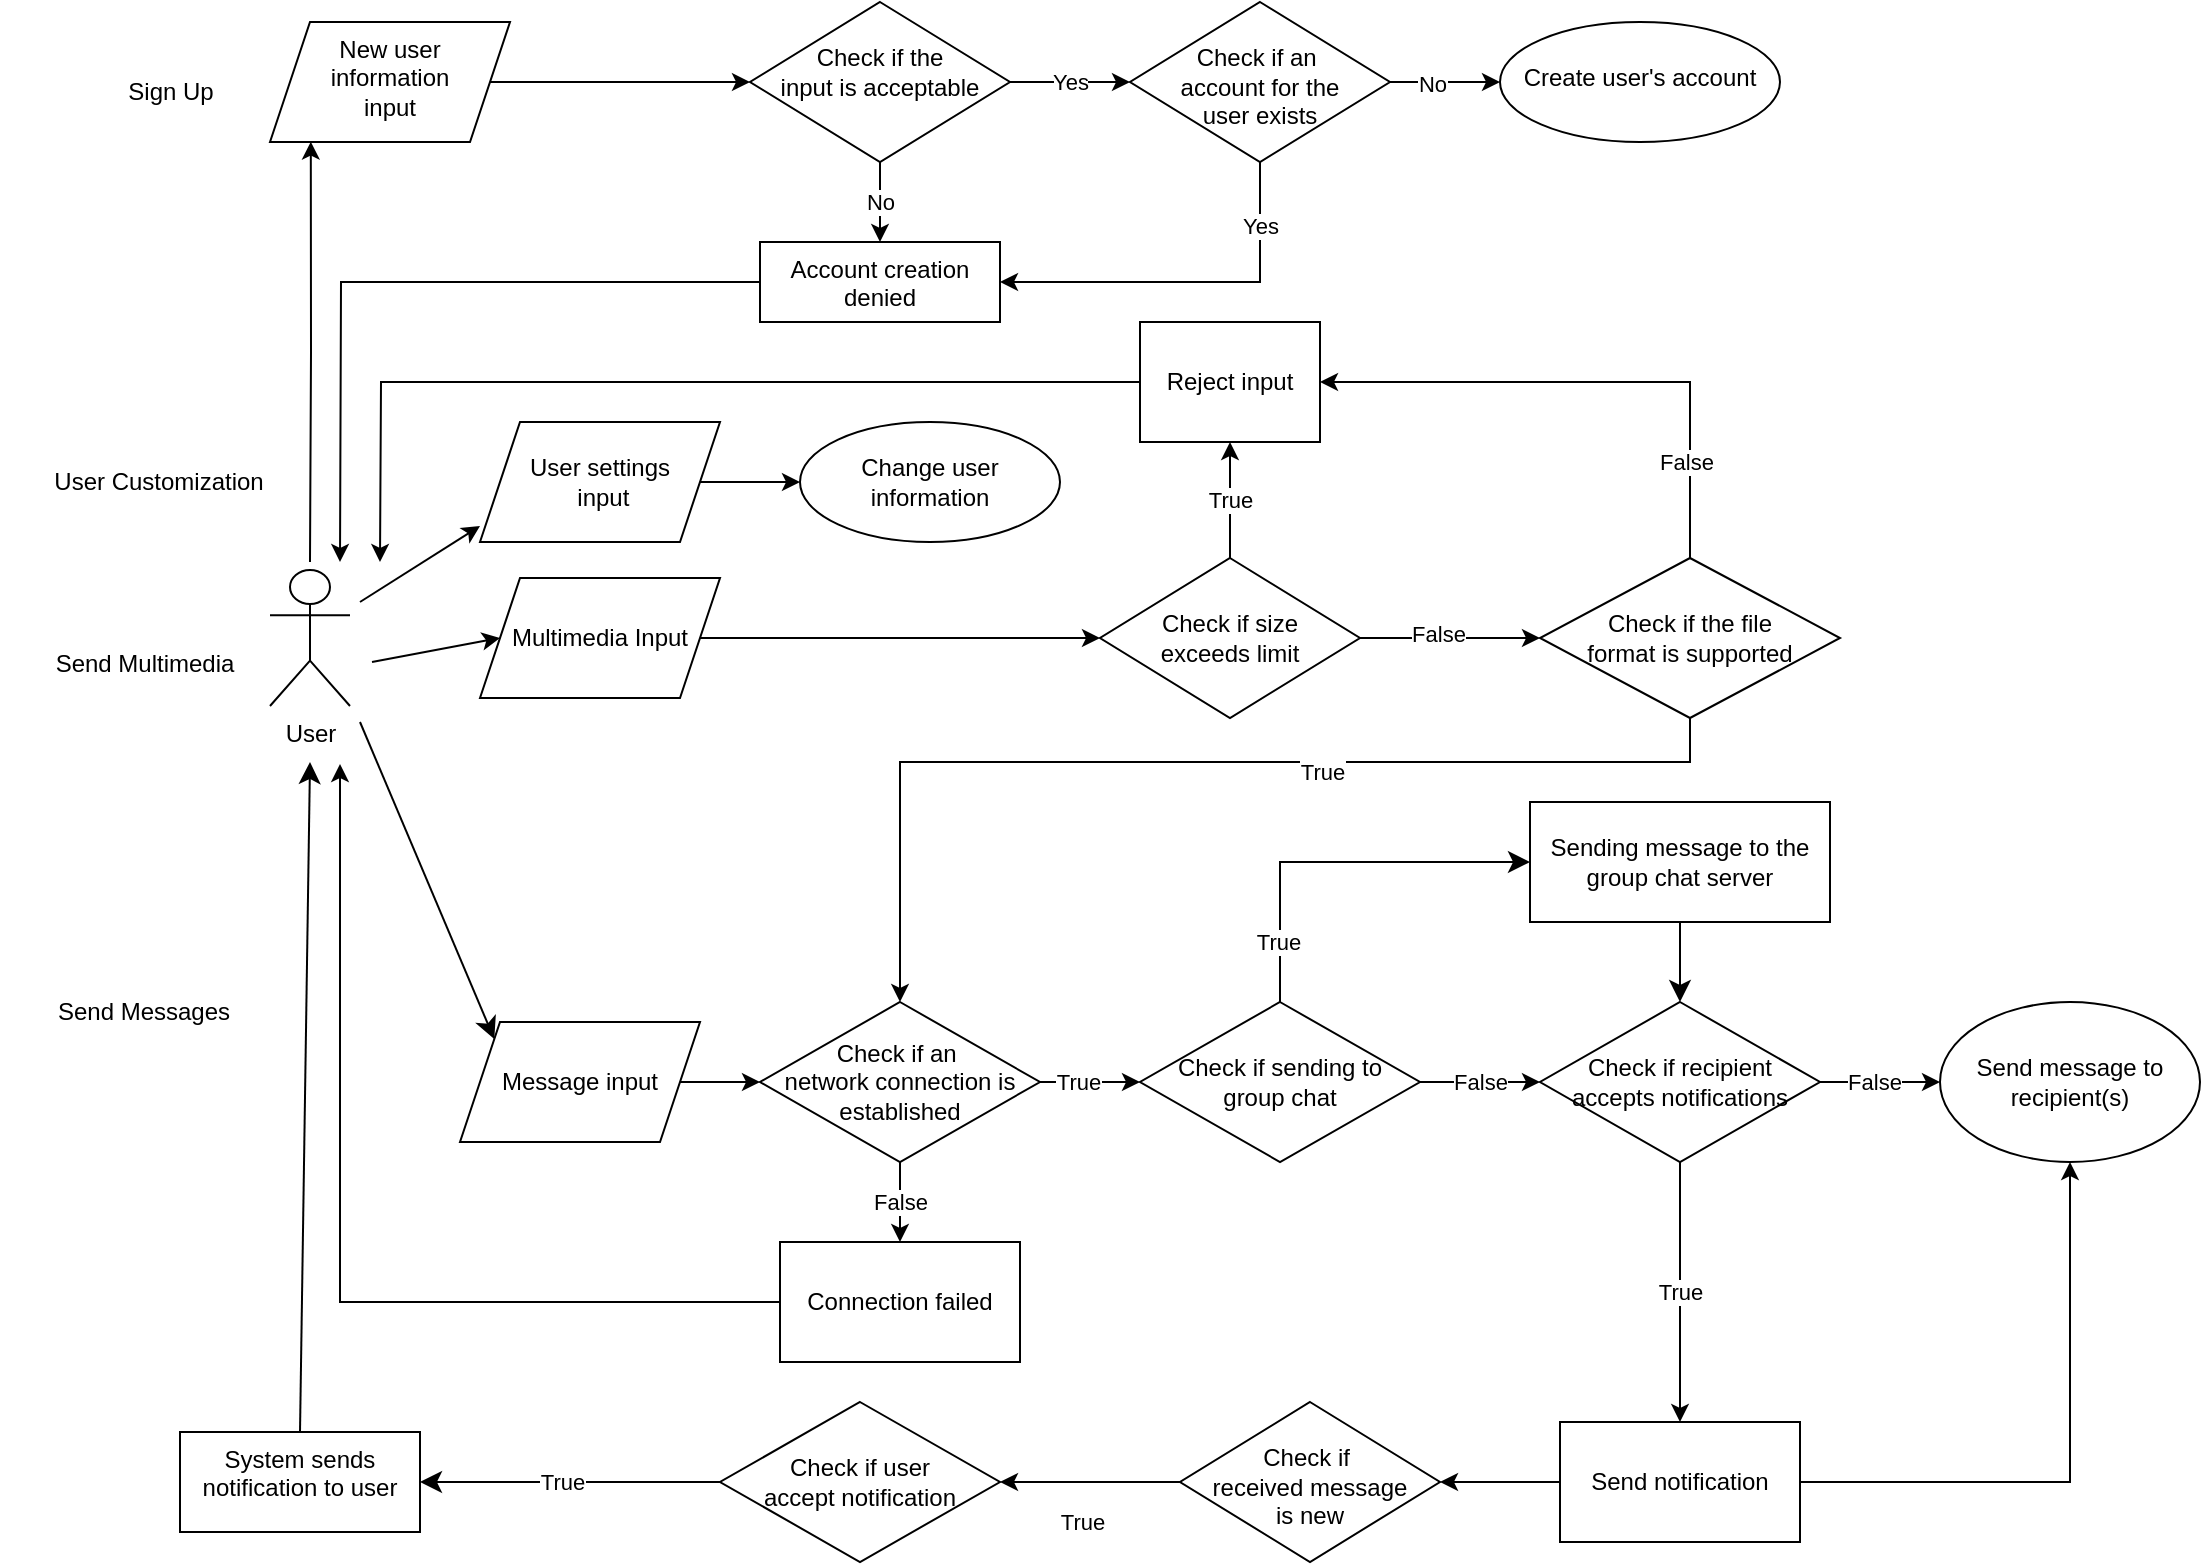 <mxfile version="24.7.16">
  <diagram name="Page-1" id="SBNDKTTEdVOXE4RD1kLH">
    <mxGraphModel dx="1272" dy="2029" grid="1" gridSize="10" guides="1" tooltips="1" connect="1" arrows="1" fold="1" page="1" pageScale="1" pageWidth="850" pageHeight="1100" math="0" shadow="0">
      <root>
        <mxCell id="0" />
        <mxCell id="1" parent="0" />
        <mxCell id="Lg4AxnVQPAayPTpzc7z4-14" value="" style="endArrow=classic;html=1;rounded=0;fontSize=12;startSize=8;endSize=8;exitX=0.5;exitY=0;exitDx=0;exitDy=0;edgeStyle=orthogonalEdgeStyle;entryX=0;entryY=0.5;entryDx=0;entryDy=0;" edge="1" parent="1" source="Lg4AxnVQPAayPTpzc7z4-6" target="Lg4AxnVQPAayPTpzc7z4-17">
          <mxGeometry width="50" height="50" relative="1" as="geometry">
            <mxPoint x="680" y="350" as="sourcePoint" />
            <mxPoint x="760" y="360" as="targetPoint" />
            <Array as="points">
              <mxPoint x="640" y="370" />
            </Array>
          </mxGeometry>
        </mxCell>
        <mxCell id="36Wj5U354HoHek48pkDs-4" value="Sign Up" style="text;html=1;align=center;verticalAlign=middle;resizable=0;points=[];autosize=1;strokeColor=none;fillColor=none;" parent="1" vertex="1">
          <mxGeometry x="50" y="-30" width="70" height="30" as="geometry" />
        </mxCell>
        <mxCell id="36Wj5U354HoHek48pkDs-23" value="" style="edgeStyle=orthogonalEdgeStyle;rounded=0;orthogonalLoop=1;jettySize=auto;html=1;" parent="1" source="36Wj5U354HoHek48pkDs-10" target="36Wj5U354HoHek48pkDs-22" edge="1">
          <mxGeometry relative="1" as="geometry" />
        </mxCell>
        <mxCell id="36Wj5U354HoHek48pkDs-24" value="No" style="edgeLabel;html=1;align=center;verticalAlign=middle;resizable=0;points=[];" parent="36Wj5U354HoHek48pkDs-23" vertex="1" connectable="0">
          <mxGeometry x="-0.24" y="-1" relative="1" as="geometry">
            <mxPoint as="offset" />
          </mxGeometry>
        </mxCell>
        <mxCell id="36Wj5U354HoHek48pkDs-25" value="Yes" style="edgeStyle=orthogonalEdgeStyle;rounded=0;orthogonalLoop=1;jettySize=auto;html=1;exitX=0.5;exitY=1;exitDx=0;exitDy=0;entryX=1;entryY=0.5;entryDx=0;entryDy=0;" parent="1" source="36Wj5U354HoHek48pkDs-10" target="36Wj5U354HoHek48pkDs-16" edge="1">
          <mxGeometry x="-0.667" relative="1" as="geometry">
            <mxPoint as="offset" />
          </mxGeometry>
        </mxCell>
        <mxCell id="36Wj5U354HoHek48pkDs-10" value="&lt;div&gt;&lt;br&gt;&lt;/div&gt;Check&amp;nbsp;&lt;span style=&quot;background-color: initial;&quot;&gt;if an&amp;nbsp;&lt;/span&gt;&lt;div&gt;&lt;div&gt;account&amp;nbsp;&lt;span style=&quot;background-color: initial;&quot;&gt;for the&lt;/span&gt;&lt;/div&gt;&lt;div&gt;&lt;span style=&quot;background-color: initial;&quot;&gt;user exists&lt;/span&gt;&lt;/div&gt;&lt;/div&gt;" style="rhombus;whiteSpace=wrap;html=1;verticalAlign=top;" parent="1" vertex="1">
          <mxGeometry x="565" y="-60" width="130" height="80" as="geometry" />
        </mxCell>
        <mxCell id="36Wj5U354HoHek48pkDs-46" value="" style="edgeStyle=orthogonalEdgeStyle;rounded=0;orthogonalLoop=1;jettySize=auto;html=1;" parent="1" source="36Wj5U354HoHek48pkDs-13" target="36Wj5U354HoHek48pkDs-45" edge="1">
          <mxGeometry relative="1" as="geometry" />
        </mxCell>
        <mxCell id="36Wj5U354HoHek48pkDs-13" value="New user&lt;div&gt;information&lt;/div&gt;&lt;div&gt;input&lt;/div&gt;" style="shape=parallelogram;perimeter=parallelogramPerimeter;whiteSpace=wrap;html=1;fixedSize=1;verticalAlign=top;" parent="1" vertex="1">
          <mxGeometry x="135" y="-50" width="120" height="60" as="geometry" />
        </mxCell>
        <mxCell id="w77cgNJB1DqFahs2jMS_-6" style="edgeStyle=orthogonalEdgeStyle;rounded=0;orthogonalLoop=1;jettySize=auto;html=1;" parent="1" source="36Wj5U354HoHek48pkDs-16" edge="1">
          <mxGeometry relative="1" as="geometry">
            <mxPoint x="170" y="220" as="targetPoint" />
          </mxGeometry>
        </mxCell>
        <mxCell id="36Wj5U354HoHek48pkDs-16" value="&lt;div&gt;&lt;span style=&quot;background-color: initial;&quot;&gt;Account creation denied&lt;/span&gt;&lt;br&gt;&lt;/div&gt;" style="whiteSpace=wrap;html=1;verticalAlign=top;" parent="1" vertex="1">
          <mxGeometry x="380" y="60" width="120" height="40" as="geometry" />
        </mxCell>
        <mxCell id="36Wj5U354HoHek48pkDs-19" style="edgeStyle=orthogonalEdgeStyle;rounded=0;orthogonalLoop=1;jettySize=auto;html=1;exitX=0.5;exitY=1;exitDx=0;exitDy=0;" parent="1" source="36Wj5U354HoHek48pkDs-16" target="36Wj5U354HoHek48pkDs-16" edge="1">
          <mxGeometry relative="1" as="geometry" />
        </mxCell>
        <mxCell id="36Wj5U354HoHek48pkDs-22" value="&lt;div&gt;&lt;br&gt;&lt;/div&gt;&lt;div&gt;Create user&#39;s account&lt;/div&gt;" style="ellipse;whiteSpace=wrap;html=1;verticalAlign=top;" parent="1" vertex="1">
          <mxGeometry x="750" y="-50" width="140" height="60" as="geometry" />
        </mxCell>
        <mxCell id="36Wj5U354HoHek48pkDs-26" value="User Customization" style="text;html=1;align=center;verticalAlign=middle;resizable=0;points=[];autosize=1;strokeColor=none;fillColor=none;" parent="1" vertex="1">
          <mxGeometry x="14" y="165" width="130" height="30" as="geometry" />
        </mxCell>
        <mxCell id="O8iI8xoqqV5sgOP4shyp-5" value="" style="edgeStyle=none;curved=1;rounded=0;orthogonalLoop=1;jettySize=auto;html=1;fontSize=12;startSize=8;endSize=8;entryX=0;entryY=0;entryDx=0;entryDy=0;" parent="1" target="O8iI8xoqqV5sgOP4shyp-2" edge="1">
          <mxGeometry relative="1" as="geometry">
            <mxPoint x="180" y="300" as="sourcePoint" />
            <mxPoint x="230" y="440" as="targetPoint" />
          </mxGeometry>
        </mxCell>
        <mxCell id="w77cgNJB1DqFahs2jMS_-5" style="edgeStyle=orthogonalEdgeStyle;rounded=0;orthogonalLoop=1;jettySize=auto;html=1;entryX=0.17;entryY=0.997;entryDx=0;entryDy=0;entryPerimeter=0;" parent="1" target="36Wj5U354HoHek48pkDs-13" edge="1">
          <mxGeometry relative="1" as="geometry">
            <mxPoint x="155" y="220" as="sourcePoint" />
          </mxGeometry>
        </mxCell>
        <mxCell id="36Wj5U354HoHek48pkDs-27" value="User" style="shape=umlActor;verticalLabelPosition=bottom;verticalAlign=top;html=1;outlineConnect=0;" parent="1" vertex="1">
          <mxGeometry x="135" y="224" width="40" height="68" as="geometry" />
        </mxCell>
        <mxCell id="36Wj5U354HoHek48pkDs-31" style="edgeStyle=orthogonalEdgeStyle;rounded=0;orthogonalLoop=1;jettySize=auto;html=1;exitX=1;exitY=0.5;exitDx=0;exitDy=0;entryX=0;entryY=0.5;entryDx=0;entryDy=0;" parent="1" source="36Wj5U354HoHek48pkDs-29" target="36Wj5U354HoHek48pkDs-32" edge="1">
          <mxGeometry relative="1" as="geometry">
            <mxPoint x="410" y="250" as="targetPoint" />
          </mxGeometry>
        </mxCell>
        <mxCell id="36Wj5U354HoHek48pkDs-29" value="User settings&lt;div&gt;&amp;nbsp;input&lt;/div&gt;" style="shape=parallelogram;perimeter=parallelogramPerimeter;whiteSpace=wrap;html=1;fixedSize=1;" parent="1" vertex="1">
          <mxGeometry x="240" y="150" width="120" height="60" as="geometry" />
        </mxCell>
        <mxCell id="36Wj5U354HoHek48pkDs-32" value="Change user&lt;div&gt;information&lt;/div&gt;" style="ellipse;whiteSpace=wrap;html=1;" parent="1" vertex="1">
          <mxGeometry x="400" y="150" width="130" height="60" as="geometry" />
        </mxCell>
        <mxCell id="36Wj5U354HoHek48pkDs-33" value="Send Messages" style="text;html=1;align=center;verticalAlign=middle;whiteSpace=wrap;rounded=0;" parent="1" vertex="1">
          <mxGeometry y="430" width="144" height="30" as="geometry" />
        </mxCell>
        <mxCell id="36Wj5U354HoHek48pkDs-50" value="No" style="edgeStyle=orthogonalEdgeStyle;rounded=0;orthogonalLoop=1;jettySize=auto;html=1;entryX=0.5;entryY=0;entryDx=0;entryDy=0;" parent="1" source="36Wj5U354HoHek48pkDs-45" target="36Wj5U354HoHek48pkDs-16" edge="1">
          <mxGeometry relative="1" as="geometry" />
        </mxCell>
        <mxCell id="eswAk1OacALHeucm8gjz-11" value="Yes" style="edgeStyle=orthogonalEdgeStyle;rounded=0;orthogonalLoop=1;jettySize=auto;html=1;exitX=1;exitY=0.5;exitDx=0;exitDy=0;entryX=0;entryY=0.5;entryDx=0;entryDy=0;" parent="1" source="36Wj5U354HoHek48pkDs-45" target="36Wj5U354HoHek48pkDs-10" edge="1">
          <mxGeometry relative="1" as="geometry" />
        </mxCell>
        <mxCell id="36Wj5U354HoHek48pkDs-45" value="&lt;div&gt;&lt;br&gt;&lt;/div&gt;&lt;div&gt;Check if the&lt;/div&gt;&lt;div&gt;input is acceptable&lt;/div&gt;" style="rhombus;whiteSpace=wrap;html=1;verticalAlign=top;" parent="1" vertex="1">
          <mxGeometry x="375" y="-60" width="130" height="80" as="geometry" />
        </mxCell>
        <mxCell id="36Wj5U354HoHek48pkDs-54" value="False" style="edgeStyle=orthogonalEdgeStyle;rounded=0;orthogonalLoop=1;jettySize=auto;html=1;" parent="1" source="36Wj5U354HoHek48pkDs-51" target="36Wj5U354HoHek48pkDs-53" edge="1">
          <mxGeometry relative="1" as="geometry" />
        </mxCell>
        <mxCell id="36Wj5U354HoHek48pkDs-56" style="edgeStyle=orthogonalEdgeStyle;rounded=0;orthogonalLoop=1;jettySize=auto;html=1;entryX=0;entryY=0.5;entryDx=0;entryDy=0;exitX=1;exitY=0.5;exitDx=0;exitDy=0;" parent="1" source="Lg4AxnVQPAayPTpzc7z4-6" target="36Wj5U354HoHek48pkDs-58" edge="1">
          <mxGeometry relative="1" as="geometry">
            <mxPoint x="560" y="374" as="targetPoint" />
            <mxPoint x="510" y="444" as="sourcePoint" />
          </mxGeometry>
        </mxCell>
        <mxCell id="36Wj5U354HoHek48pkDs-51" value="Check if an&amp;nbsp;&lt;div&gt;network connection is&lt;div&gt;established&lt;/div&gt;&lt;/div&gt;" style="rhombus;whiteSpace=wrap;html=1;" parent="1" vertex="1">
          <mxGeometry x="380" y="440" width="140" height="80" as="geometry" />
        </mxCell>
        <mxCell id="eswAk1OacALHeucm8gjz-1" style="edgeStyle=orthogonalEdgeStyle;rounded=0;orthogonalLoop=1;jettySize=auto;html=1;exitX=0;exitY=0.5;exitDx=0;exitDy=0;" parent="1" source="O8iI8xoqqV5sgOP4shyp-13" target="O8iI8xoqqV5sgOP4shyp-10" edge="1">
          <mxGeometry relative="1" as="geometry">
            <mxPoint x="160" y="330" as="targetPoint" />
            <mxPoint x="376" y="490" as="sourcePoint" />
          </mxGeometry>
        </mxCell>
        <mxCell id="xUSfoy-xUPCvNrfZaKer-1" style="edgeStyle=orthogonalEdgeStyle;rounded=0;orthogonalLoop=1;jettySize=auto;html=1;exitX=0;exitY=0.5;exitDx=0;exitDy=0;" parent="1" source="36Wj5U354HoHek48pkDs-53" edge="1">
          <mxGeometry relative="1" as="geometry">
            <mxPoint x="170" y="321" as="targetPoint" />
            <mxPoint x="375" y="551" as="sourcePoint" />
            <Array as="points">
              <mxPoint x="170" y="590" />
            </Array>
          </mxGeometry>
        </mxCell>
        <mxCell id="36Wj5U354HoHek48pkDs-53" value="Connection failed" style="whiteSpace=wrap;html=1;" parent="1" vertex="1">
          <mxGeometry x="390" y="560" width="120" height="60" as="geometry" />
        </mxCell>
        <mxCell id="eswAk1OacALHeucm8gjz-7" value="" style="edgeStyle=orthogonalEdgeStyle;rounded=0;orthogonalLoop=1;jettySize=auto;html=1;" parent="1" source="36Wj5U354HoHek48pkDs-58" target="eswAk1OacALHeucm8gjz-6" edge="1">
          <mxGeometry relative="1" as="geometry" />
        </mxCell>
        <mxCell id="eswAk1OacALHeucm8gjz-9" value="False" style="edgeLabel;html=1;align=center;verticalAlign=middle;resizable=0;points=[];" parent="eswAk1OacALHeucm8gjz-7" connectable="0" vertex="1">
          <mxGeometry x="-0.105" relative="1" as="geometry">
            <mxPoint as="offset" />
          </mxGeometry>
        </mxCell>
        <mxCell id="w77cgNJB1DqFahs2jMS_-15" value="True" style="edgeStyle=orthogonalEdgeStyle;rounded=0;orthogonalLoop=1;jettySize=auto;html=1;exitX=0.5;exitY=1;exitDx=0;exitDy=0;entryX=0.5;entryY=0;entryDx=0;entryDy=0;" parent="1" source="36Wj5U354HoHek48pkDs-58" target="eswAk1OacALHeucm8gjz-2" edge="1">
          <mxGeometry relative="1" as="geometry" />
        </mxCell>
        <mxCell id="36Wj5U354HoHek48pkDs-58" value="Check if recipient&lt;div&gt;accepts notifications&lt;/div&gt;" style="rhombus;whiteSpace=wrap;html=1;" parent="1" vertex="1">
          <mxGeometry x="770" y="440" width="140" height="80" as="geometry" />
        </mxCell>
        <mxCell id="w77cgNJB1DqFahs2jMS_-14" style="edgeStyle=orthogonalEdgeStyle;rounded=0;orthogonalLoop=1;jettySize=auto;html=1;exitX=1;exitY=0.5;exitDx=0;exitDy=0;entryX=0;entryY=0.5;entryDx=0;entryDy=0;" parent="1" source="O8iI8xoqqV5sgOP4shyp-2" target="36Wj5U354HoHek48pkDs-51" edge="1">
          <mxGeometry relative="1" as="geometry" />
        </mxCell>
        <mxCell id="O8iI8xoqqV5sgOP4shyp-2" value="Message input" style="shape=parallelogram;perimeter=parallelogramPerimeter;whiteSpace=wrap;html=1;fixedSize=1;" parent="1" vertex="1">
          <mxGeometry x="230" y="450" width="120" height="60" as="geometry" />
        </mxCell>
        <mxCell id="Lg4AxnVQPAayPTpzc7z4-10" value="" style="edgeStyle=none;curved=1;rounded=0;orthogonalLoop=1;jettySize=auto;html=1;fontSize=12;startSize=8;endSize=8;entryX=1;entryY=0.5;entryDx=0;entryDy=0;" edge="1" parent="1" source="O8iI8xoqqV5sgOP4shyp-10" target="O8iI8xoqqV5sgOP4shyp-14">
          <mxGeometry relative="1" as="geometry" />
        </mxCell>
        <mxCell id="O8iI8xoqqV5sgOP4shyp-10" value="Check if user&lt;div&gt;accept notification&lt;/div&gt;" style="rhombus;whiteSpace=wrap;html=1;" parent="1" vertex="1">
          <mxGeometry x="360" y="640" width="140" height="80" as="geometry" />
        </mxCell>
        <mxCell id="eswAk1OacALHeucm8gjz-10" style="edgeStyle=orthogonalEdgeStyle;rounded=0;orthogonalLoop=1;jettySize=auto;html=1;entryX=0.5;entryY=1;entryDx=0;entryDy=0;" parent="1" source="eswAk1OacALHeucm8gjz-2" target="eswAk1OacALHeucm8gjz-6" edge="1">
          <mxGeometry relative="1" as="geometry" />
        </mxCell>
        <mxCell id="O8iI8xoqqV5sgOP4shyp-16" style="edgeStyle=none;curved=1;rounded=0;orthogonalLoop=1;jettySize=auto;html=1;fontSize=12;startSize=8;endSize=8;exitX=0.5;exitY=0;exitDx=0;exitDy=0;" parent="1" source="O8iI8xoqqV5sgOP4shyp-14" edge="1">
          <mxGeometry relative="1" as="geometry">
            <mxPoint x="155" y="320" as="targetPoint" />
          </mxGeometry>
        </mxCell>
        <mxCell id="w77cgNJB1DqFahs2jMS_-1" style="edgeStyle=orthogonalEdgeStyle;rounded=0;orthogonalLoop=1;jettySize=auto;html=1;entryX=1;entryY=0.5;entryDx=0;entryDy=0;" parent="1" source="eswAk1OacALHeucm8gjz-2" target="O8iI8xoqqV5sgOP4shyp-13" edge="1">
          <mxGeometry relative="1" as="geometry" />
        </mxCell>
        <mxCell id="eswAk1OacALHeucm8gjz-2" value="Send notification" style="whiteSpace=wrap;html=1;" parent="1" vertex="1">
          <mxGeometry x="780" y="650" width="120" height="60" as="geometry" />
        </mxCell>
        <mxCell id="O8iI8xoqqV5sgOP4shyp-14" value="&lt;div&gt;&lt;span style=&quot;background-color: initial;&quot;&gt;System sends&lt;/span&gt;&lt;/div&gt;&lt;div&gt;&lt;span style=&quot;background-color: initial;&quot;&gt;notification to user&lt;/span&gt;&lt;/div&gt;" style="whiteSpace=wrap;html=1;verticalAlign=top;" parent="1" vertex="1">
          <mxGeometry x="90" y="655" width="120" height="50" as="geometry" />
        </mxCell>
        <mxCell id="eswAk1OacALHeucm8gjz-6" value="Send message to recipient(s)" style="ellipse;whiteSpace=wrap;html=1;" parent="1" vertex="1">
          <mxGeometry x="970" y="440" width="130" height="80" as="geometry" />
        </mxCell>
        <mxCell id="O8iI8xoqqV5sgOP4shyp-13" value="&lt;div&gt;&lt;br&gt;&lt;/div&gt;&lt;div&gt;Check if&amp;nbsp;&lt;br&gt;&lt;/div&gt;&lt;div&gt;received message&lt;/div&gt;&lt;div&gt;is new&lt;/div&gt;" style="rhombus;whiteSpace=wrap;html=1;verticalAlign=top;" parent="1" vertex="1">
          <mxGeometry x="590" y="640" width="130" height="80" as="geometry" />
        </mxCell>
        <mxCell id="w77cgNJB1DqFahs2jMS_-22" value="" style="edgeStyle=orthogonalEdgeStyle;rounded=0;orthogonalLoop=1;jettySize=auto;html=1;" parent="1" source="w77cgNJB1DqFahs2jMS_-8" target="w77cgNJB1DqFahs2jMS_-21" edge="1">
          <mxGeometry relative="1" as="geometry" />
        </mxCell>
        <mxCell id="w77cgNJB1DqFahs2jMS_-8" value="Multimedia Input" style="shape=parallelogram;perimeter=parallelogramPerimeter;whiteSpace=wrap;html=1;fixedSize=1;" parent="1" vertex="1">
          <mxGeometry x="240" y="228" width="120" height="60" as="geometry" />
        </mxCell>
        <mxCell id="w77cgNJB1DqFahs2jMS_-18" value="" style="edgeStyle=none;orthogonalLoop=1;jettySize=auto;html=1;rounded=0;entryX=0;entryY=0.5;entryDx=0;entryDy=0;" parent="1" target="w77cgNJB1DqFahs2jMS_-8" edge="1">
          <mxGeometry width="100" relative="1" as="geometry">
            <mxPoint x="186" y="270" as="sourcePoint" />
            <mxPoint x="266" y="310" as="targetPoint" />
            <Array as="points" />
          </mxGeometry>
        </mxCell>
        <mxCell id="w77cgNJB1DqFahs2jMS_-20" value="" style="endArrow=classic;html=1;rounded=0;entryX=0;entryY=0.867;entryDx=0;entryDy=0;entryPerimeter=0;" parent="1" target="36Wj5U354HoHek48pkDs-29" edge="1">
          <mxGeometry width="50" height="50" relative="1" as="geometry">
            <mxPoint x="180" y="240" as="sourcePoint" />
            <mxPoint x="230" y="190" as="targetPoint" />
          </mxGeometry>
        </mxCell>
        <mxCell id="w77cgNJB1DqFahs2jMS_-25" value="True" style="edgeStyle=orthogonalEdgeStyle;rounded=0;orthogonalLoop=1;jettySize=auto;html=1;entryX=0.5;entryY=1;entryDx=0;entryDy=0;" parent="1" source="w77cgNJB1DqFahs2jMS_-21" target="w77cgNJB1DqFahs2jMS_-27" edge="1">
          <mxGeometry relative="1" as="geometry">
            <mxPoint x="610" y="180" as="targetPoint" />
          </mxGeometry>
        </mxCell>
        <mxCell id="w77cgNJB1DqFahs2jMS_-28" style="edgeStyle=orthogonalEdgeStyle;rounded=0;orthogonalLoop=1;jettySize=auto;html=1;entryX=0;entryY=0.5;entryDx=0;entryDy=0;" parent="1" source="w77cgNJB1DqFahs2jMS_-21" target="w77cgNJB1DqFahs2jMS_-29" edge="1">
          <mxGeometry relative="1" as="geometry">
            <mxPoint x="760" y="270" as="targetPoint" />
          </mxGeometry>
        </mxCell>
        <mxCell id="w77cgNJB1DqFahs2jMS_-30" value="False" style="edgeLabel;html=1;align=center;verticalAlign=middle;resizable=0;points=[];" parent="w77cgNJB1DqFahs2jMS_-28" vertex="1" connectable="0">
          <mxGeometry x="-0.133" y="2" relative="1" as="geometry">
            <mxPoint as="offset" />
          </mxGeometry>
        </mxCell>
        <mxCell id="Lg4AxnVQPAayPTpzc7z4-15" value="False" style="edgeLabel;html=1;align=center;verticalAlign=middle;resizable=0;points=[];" vertex="1" connectable="0" parent="w77cgNJB1DqFahs2jMS_-28">
          <mxGeometry x="-0.133" y="2" relative="1" as="geometry">
            <mxPoint x="21" y="224" as="offset" />
          </mxGeometry>
        </mxCell>
        <mxCell id="w77cgNJB1DqFahs2jMS_-21" value="Check if size&lt;div&gt;exceeds limit&lt;/div&gt;" style="rhombus;whiteSpace=wrap;html=1;" parent="1" vertex="1">
          <mxGeometry x="550" y="218" width="130" height="80" as="geometry" />
        </mxCell>
        <mxCell id="w77cgNJB1DqFahs2jMS_-31" style="edgeStyle=orthogonalEdgeStyle;rounded=0;orthogonalLoop=1;jettySize=auto;html=1;exitX=0;exitY=0.5;exitDx=0;exitDy=0;" parent="1" source="w77cgNJB1DqFahs2jMS_-27" edge="1">
          <mxGeometry relative="1" as="geometry">
            <mxPoint x="190" y="220" as="targetPoint" />
          </mxGeometry>
        </mxCell>
        <mxCell id="w77cgNJB1DqFahs2jMS_-27" value="Reject input" style="whiteSpace=wrap;html=1;" parent="1" vertex="1">
          <mxGeometry x="570" y="100" width="90" height="60" as="geometry" />
        </mxCell>
        <mxCell id="w77cgNJB1DqFahs2jMS_-32" style="edgeStyle=orthogonalEdgeStyle;rounded=0;orthogonalLoop=1;jettySize=auto;html=1;exitX=0.5;exitY=0;exitDx=0;exitDy=0;entryX=1;entryY=0.5;entryDx=0;entryDy=0;" parent="1" source="w77cgNJB1DqFahs2jMS_-29" target="w77cgNJB1DqFahs2jMS_-27" edge="1">
          <mxGeometry relative="1" as="geometry" />
        </mxCell>
        <mxCell id="w77cgNJB1DqFahs2jMS_-33" value="False" style="edgeLabel;html=1;align=center;verticalAlign=middle;resizable=0;points=[];" parent="w77cgNJB1DqFahs2jMS_-32" vertex="1" connectable="0">
          <mxGeometry x="-0.686" y="-3" relative="1" as="geometry">
            <mxPoint x="-5" y="-5" as="offset" />
          </mxGeometry>
        </mxCell>
        <mxCell id="w77cgNJB1DqFahs2jMS_-34" style="edgeStyle=orthogonalEdgeStyle;rounded=0;orthogonalLoop=1;jettySize=auto;html=1;exitX=0.5;exitY=1;exitDx=0;exitDy=0;entryX=0.5;entryY=0;entryDx=0;entryDy=0;" parent="1" source="w77cgNJB1DqFahs2jMS_-29" target="36Wj5U354HoHek48pkDs-51" edge="1">
          <mxGeometry relative="1" as="geometry">
            <Array as="points">
              <mxPoint x="845" y="320" />
              <mxPoint x="450" y="320" />
            </Array>
          </mxGeometry>
        </mxCell>
        <mxCell id="w77cgNJB1DqFahs2jMS_-35" value="True" style="edgeLabel;html=1;align=center;verticalAlign=middle;resizable=0;points=[];" parent="w77cgNJB1DqFahs2jMS_-34" vertex="1" connectable="0">
          <mxGeometry x="-0.912" y="-2" relative="1" as="geometry">
            <mxPoint x="-183" y="7" as="offset" />
          </mxGeometry>
        </mxCell>
        <mxCell id="Lg4AxnVQPAayPTpzc7z4-1" value="True" style="edgeLabel;html=1;align=center;verticalAlign=middle;resizable=0;points=[];" vertex="1" connectable="0" parent="w77cgNJB1DqFahs2jMS_-34">
          <mxGeometry x="-0.912" y="-2" relative="1" as="geometry">
            <mxPoint x="-303" y="382" as="offset" />
          </mxGeometry>
        </mxCell>
        <mxCell id="Lg4AxnVQPAayPTpzc7z4-2" value="True" style="edgeLabel;html=1;align=center;verticalAlign=middle;resizable=0;points=[];" vertex="1" connectable="0" parent="w77cgNJB1DqFahs2jMS_-34">
          <mxGeometry x="-0.912" y="-2" relative="1" as="geometry">
            <mxPoint x="-563" y="362" as="offset" />
          </mxGeometry>
        </mxCell>
        <mxCell id="w77cgNJB1DqFahs2jMS_-29" value="Check if the file&lt;div&gt;format is supported&lt;/div&gt;" style="rhombus;whiteSpace=wrap;html=1;" parent="1" vertex="1">
          <mxGeometry x="770" y="218" width="150" height="80" as="geometry" />
        </mxCell>
        <mxCell id="w77cgNJB1DqFahs2jMS_-36" value="Send Multimedia" style="text;html=1;align=center;verticalAlign=middle;resizable=0;points=[];autosize=1;strokeColor=none;fillColor=none;" parent="1" vertex="1">
          <mxGeometry x="17" y="256" width="110" height="30" as="geometry" />
        </mxCell>
        <mxCell id="Lg4AxnVQPAayPTpzc7z4-7" value="" style="edgeStyle=orthogonalEdgeStyle;rounded=0;orthogonalLoop=1;jettySize=auto;html=1;entryX=0;entryY=0.5;entryDx=0;entryDy=0;exitX=1;exitY=0.5;exitDx=0;exitDy=0;" edge="1" parent="1" source="36Wj5U354HoHek48pkDs-51" target="Lg4AxnVQPAayPTpzc7z4-6">
          <mxGeometry relative="1" as="geometry">
            <mxPoint x="740" y="480" as="targetPoint" />
            <mxPoint x="520" y="480" as="sourcePoint" />
          </mxGeometry>
        </mxCell>
        <mxCell id="Lg4AxnVQPAayPTpzc7z4-8" value="True" style="edgeLabel;html=1;align=center;verticalAlign=middle;resizable=0;points=[];" vertex="1" connectable="0" parent="Lg4AxnVQPAayPTpzc7z4-7">
          <mxGeometry x="-0.119" y="4" relative="1" as="geometry">
            <mxPoint x="97" y="-66" as="offset" />
          </mxGeometry>
        </mxCell>
        <mxCell id="Lg4AxnVQPAayPTpzc7z4-11" value="True" style="edgeLabel;html=1;align=center;verticalAlign=middle;resizable=0;points=[];" vertex="1" connectable="0" parent="Lg4AxnVQPAayPTpzc7z4-7">
          <mxGeometry x="-0.119" y="4" relative="1" as="geometry">
            <mxPoint x="-3" y="4" as="offset" />
          </mxGeometry>
        </mxCell>
        <mxCell id="Lg4AxnVQPAayPTpzc7z4-6" value="Check if sending to&lt;div&gt;group chat&lt;/div&gt;" style="rhombus;whiteSpace=wrap;html=1;" vertex="1" parent="1">
          <mxGeometry x="570" y="440" width="140" height="80" as="geometry" />
        </mxCell>
        <mxCell id="Lg4AxnVQPAayPTpzc7z4-17" value="Sending message to the group chat server" style="rounded=0;whiteSpace=wrap;html=1;" vertex="1" parent="1">
          <mxGeometry x="765" y="340" width="150" height="60" as="geometry" />
        </mxCell>
        <mxCell id="Lg4AxnVQPAayPTpzc7z4-18" value="" style="endArrow=classic;html=1;rounded=0;fontSize=12;startSize=8;endSize=8;curved=1;exitX=0.5;exitY=1;exitDx=0;exitDy=0;entryX=0.5;entryY=0;entryDx=0;entryDy=0;" edge="1" parent="1" source="Lg4AxnVQPAayPTpzc7z4-17" target="36Wj5U354HoHek48pkDs-58">
          <mxGeometry width="50" height="50" relative="1" as="geometry">
            <mxPoint x="680" y="350" as="sourcePoint" />
            <mxPoint x="730" y="300" as="targetPoint" />
          </mxGeometry>
        </mxCell>
      </root>
    </mxGraphModel>
  </diagram>
</mxfile>
